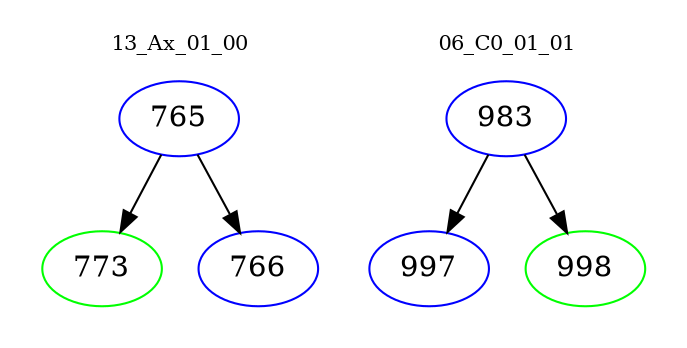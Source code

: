 digraph{
subgraph cluster_0 {
color = white
label = "13_Ax_01_00";
fontsize=10;
T0_765 [label="765", color="blue"]
T0_765 -> T0_773 [color="black"]
T0_773 [label="773", color="green"]
T0_765 -> T0_766 [color="black"]
T0_766 [label="766", color="blue"]
}
subgraph cluster_1 {
color = white
label = "06_C0_01_01";
fontsize=10;
T1_983 [label="983", color="blue"]
T1_983 -> T1_997 [color="black"]
T1_997 [label="997", color="blue"]
T1_983 -> T1_998 [color="black"]
T1_998 [label="998", color="green"]
}
}
